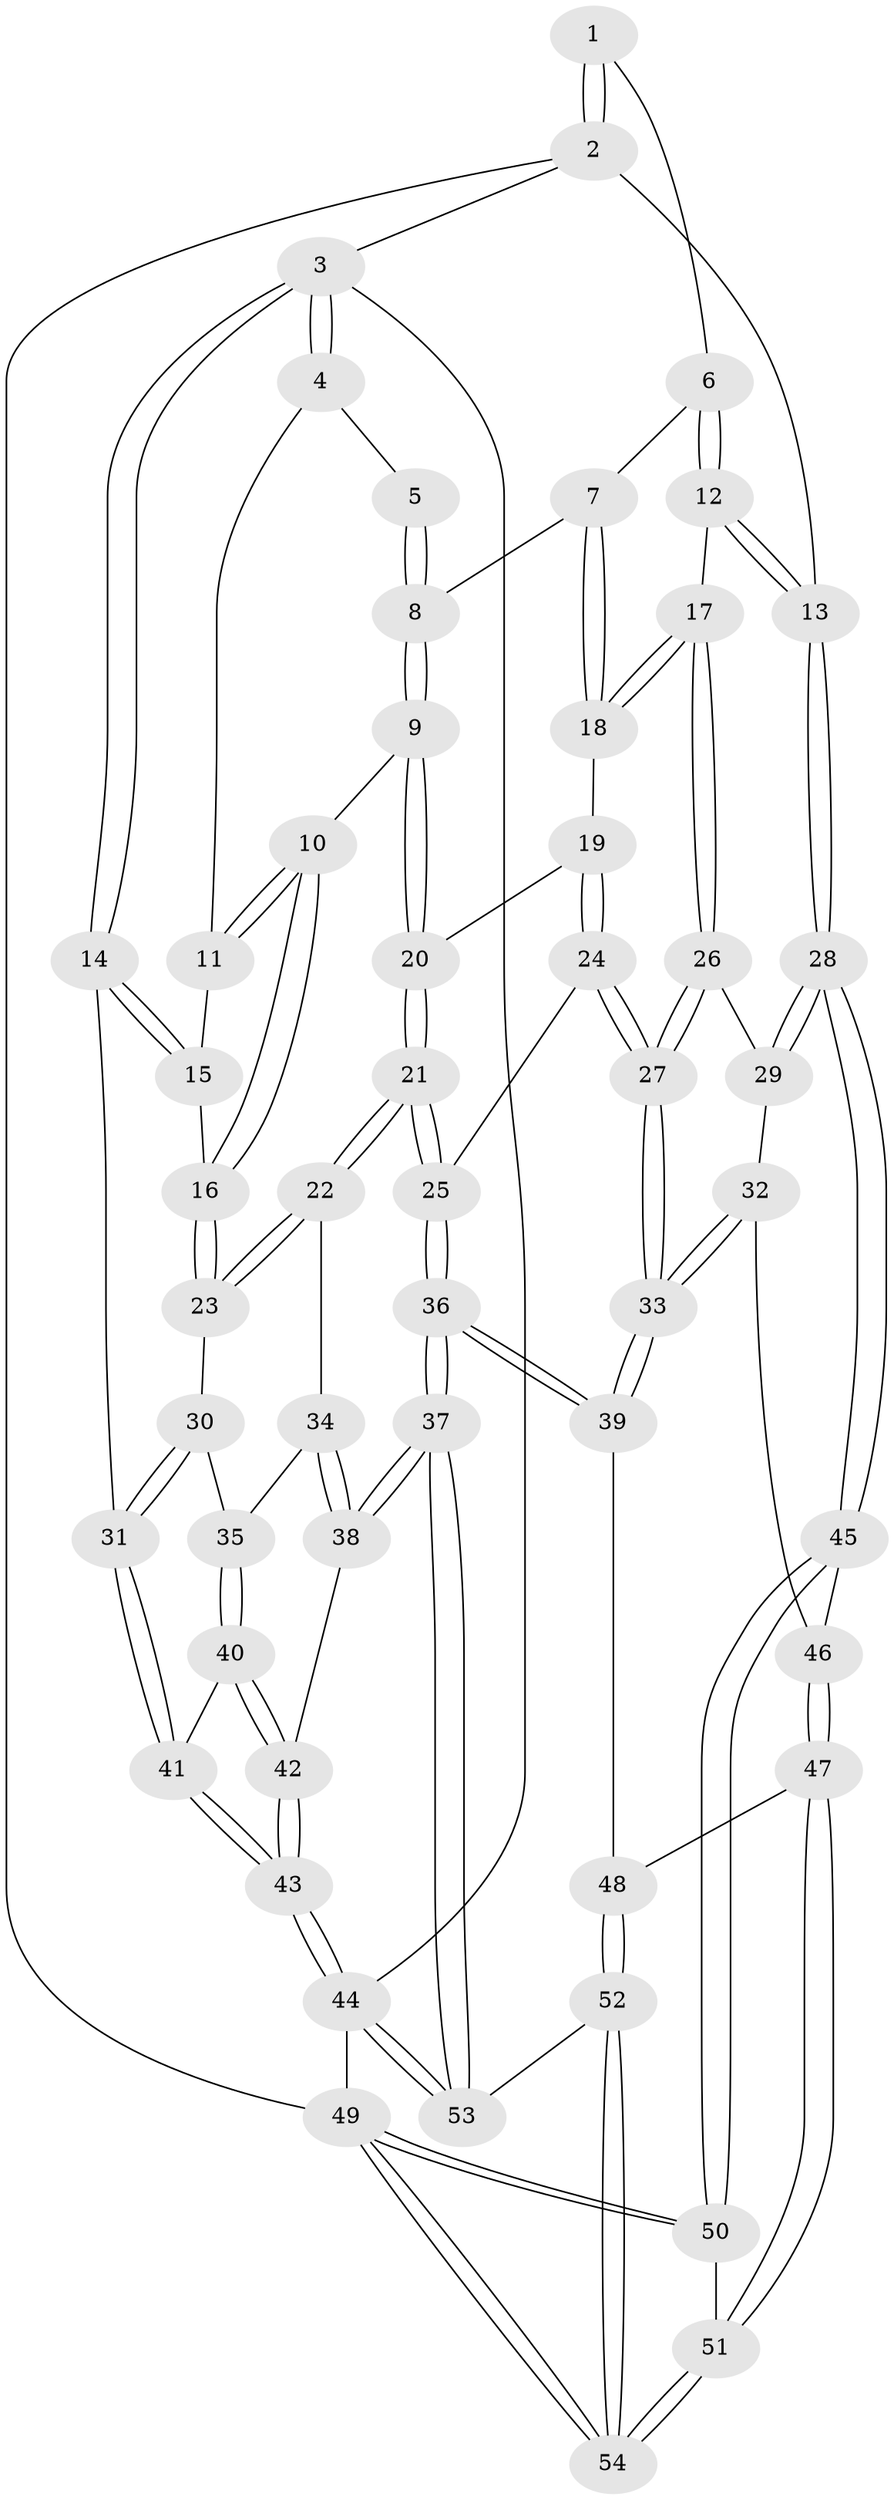 // Generated by graph-tools (version 1.1) at 2025/27/03/09/25 03:27:13]
// undirected, 54 vertices, 132 edges
graph export_dot {
graph [start="1"]
  node [color=gray90,style=filled];
  1 [pos="+0.7059178075401604+0"];
  2 [pos="+1+0"];
  3 [pos="+0+0"];
  4 [pos="+0.34272021916975437+0"];
  5 [pos="+0.4165432516338272+0"];
  6 [pos="+0.7292245532877074+0.09429567520063566"];
  7 [pos="+0.4999730012879996+0.21154668785489708"];
  8 [pos="+0.4860322794253479+0.20780259545299726"];
  9 [pos="+0.4175458181192096+0.29422153012930224"];
  10 [pos="+0.3611082227156033+0.2869218653881359"];
  11 [pos="+0.2348460895014491+0.07512244927585965"];
  12 [pos="+0.7659048909823513+0.24506188015300523"];
  13 [pos="+1+0.2527719134813468"];
  14 [pos="+0+0.23701325545717003"];
  15 [pos="+0.14830064331865614+0.15036877980389898"];
  16 [pos="+0.22790091989718214+0.38082598301554277"];
  17 [pos="+0.7274569111415742+0.3055813180825307"];
  18 [pos="+0.6699418318028679+0.3082694626502986"];
  19 [pos="+0.5555037956019049+0.3761095159767024"];
  20 [pos="+0.4215808229514065+0.3025081768855422"];
  21 [pos="+0.4142026414715685+0.5222767870619653"];
  22 [pos="+0.30993123807641537+0.5209609169825952"];
  23 [pos="+0.22105415312238838+0.3997102338253922"];
  24 [pos="+0.509961022787839+0.5222861205141822"];
  25 [pos="+0.42115297616974934+0.5257230574541352"];
  26 [pos="+0.7476300901927261+0.4065641442403051"];
  27 [pos="+0.600141179673328+0.5693999455924339"];
  28 [pos="+1+0.5496687596184834"];
  29 [pos="+0.8203948314054825+0.47049349122957757"];
  30 [pos="+0.04250426742355006+0.43734751074735634"];
  31 [pos="+0+0.4172208856190032"];
  32 [pos="+0.7568895537434535+0.6420683388837571"];
  33 [pos="+0.6302571009162404+0.6405713712702051"];
  34 [pos="+0.3036074601984734+0.5298970523263364"];
  35 [pos="+0.1789483417856436+0.6127143647705046"];
  36 [pos="+0.4230341973210924+0.8287550680820351"];
  37 [pos="+0.3122368134072167+0.9057419975838081"];
  38 [pos="+0.30619210181666556+0.8984355143205172"];
  39 [pos="+0.5793746911399728+0.7921415662835837"];
  40 [pos="+0.12913605781132254+0.724833128033078"];
  41 [pos="+0+0.6567381901508156"];
  42 [pos="+0.21215109886689631+0.8214674430183502"];
  43 [pos="+0+1"];
  44 [pos="+0+1"];
  45 [pos="+1+0.5687677340223535"];
  46 [pos="+0.8087349155843789+0.6768761472987521"];
  47 [pos="+0.8086176313595295+0.8461512232683853"];
  48 [pos="+0.6629338834763497+0.8565684707213598"];
  49 [pos="+1+1"];
  50 [pos="+1+0.7511436938482882"];
  51 [pos="+0.858048374716667+0.8744379599462081"];
  52 [pos="+0.6398149368996541+1"];
  53 [pos="+0.28156965808274054+1"];
  54 [pos="+0.8615497629233712+1"];
  1 -- 2;
  1 -- 2;
  1 -- 6;
  2 -- 3;
  2 -- 13;
  2 -- 49;
  3 -- 4;
  3 -- 4;
  3 -- 14;
  3 -- 14;
  3 -- 44;
  4 -- 5;
  4 -- 11;
  5 -- 8;
  5 -- 8;
  6 -- 7;
  6 -- 12;
  6 -- 12;
  7 -- 8;
  7 -- 18;
  7 -- 18;
  8 -- 9;
  8 -- 9;
  9 -- 10;
  9 -- 20;
  9 -- 20;
  10 -- 11;
  10 -- 11;
  10 -- 16;
  10 -- 16;
  11 -- 15;
  12 -- 13;
  12 -- 13;
  12 -- 17;
  13 -- 28;
  13 -- 28;
  14 -- 15;
  14 -- 15;
  14 -- 31;
  15 -- 16;
  16 -- 23;
  16 -- 23;
  17 -- 18;
  17 -- 18;
  17 -- 26;
  17 -- 26;
  18 -- 19;
  19 -- 20;
  19 -- 24;
  19 -- 24;
  20 -- 21;
  20 -- 21;
  21 -- 22;
  21 -- 22;
  21 -- 25;
  21 -- 25;
  22 -- 23;
  22 -- 23;
  22 -- 34;
  23 -- 30;
  24 -- 25;
  24 -- 27;
  24 -- 27;
  25 -- 36;
  25 -- 36;
  26 -- 27;
  26 -- 27;
  26 -- 29;
  27 -- 33;
  27 -- 33;
  28 -- 29;
  28 -- 29;
  28 -- 45;
  28 -- 45;
  29 -- 32;
  30 -- 31;
  30 -- 31;
  30 -- 35;
  31 -- 41;
  31 -- 41;
  32 -- 33;
  32 -- 33;
  32 -- 46;
  33 -- 39;
  33 -- 39;
  34 -- 35;
  34 -- 38;
  34 -- 38;
  35 -- 40;
  35 -- 40;
  36 -- 37;
  36 -- 37;
  36 -- 39;
  36 -- 39;
  37 -- 38;
  37 -- 38;
  37 -- 53;
  37 -- 53;
  38 -- 42;
  39 -- 48;
  40 -- 41;
  40 -- 42;
  40 -- 42;
  41 -- 43;
  41 -- 43;
  42 -- 43;
  42 -- 43;
  43 -- 44;
  43 -- 44;
  44 -- 53;
  44 -- 53;
  44 -- 49;
  45 -- 46;
  45 -- 50;
  45 -- 50;
  46 -- 47;
  46 -- 47;
  47 -- 48;
  47 -- 51;
  47 -- 51;
  48 -- 52;
  48 -- 52;
  49 -- 50;
  49 -- 50;
  49 -- 54;
  49 -- 54;
  50 -- 51;
  51 -- 54;
  51 -- 54;
  52 -- 53;
  52 -- 54;
  52 -- 54;
}
